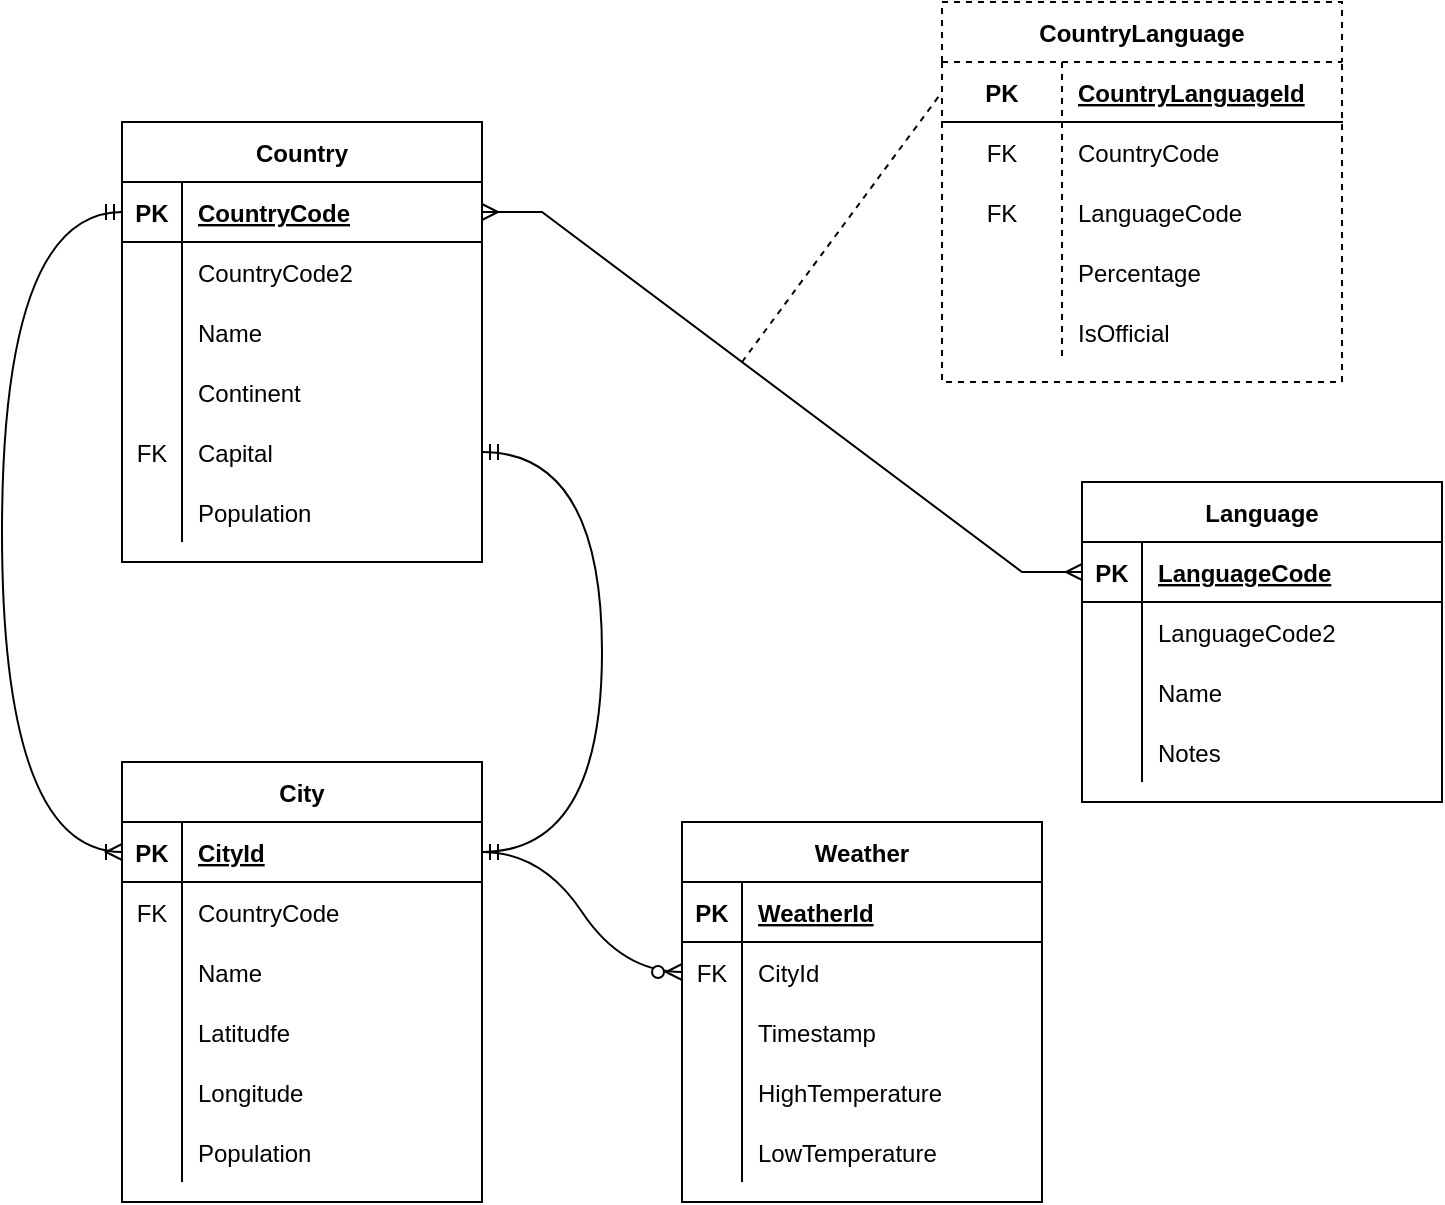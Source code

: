 <mxfile version="20.3.0" type="device"><diagram id="SACN3RFMC3NVxTgLiaYA" name="Page-1"><mxGraphModel dx="1422" dy="875" grid="1" gridSize="10" guides="1" tooltips="1" connect="1" arrows="1" fold="1" page="1" pageScale="1" pageWidth="850" pageHeight="1100" math="0" shadow="0"><root><mxCell id="0"/><mxCell id="1" parent="0"/><mxCell id="dYOiEPZtDYLPuQKDhz0K-1" value="Country" style="shape=table;startSize=30;container=1;collapsible=1;childLayout=tableLayout;fixedRows=1;rowLines=0;fontStyle=1;align=center;resizeLast=1;" parent="1" vertex="1"><mxGeometry x="90" y="80" width="180" height="220" as="geometry"/></mxCell><mxCell id="dYOiEPZtDYLPuQKDhz0K-2" value="" style="shape=tableRow;horizontal=0;startSize=0;swimlaneHead=0;swimlaneBody=0;fillColor=none;collapsible=0;dropTarget=0;points=[[0,0.5],[1,0.5]];portConstraint=eastwest;top=0;left=0;right=0;bottom=1;" parent="dYOiEPZtDYLPuQKDhz0K-1" vertex="1"><mxGeometry y="30" width="180" height="30" as="geometry"/></mxCell><mxCell id="dYOiEPZtDYLPuQKDhz0K-3" value="PK" style="shape=partialRectangle;connectable=0;fillColor=none;top=0;left=0;bottom=0;right=0;fontStyle=1;overflow=hidden;" parent="dYOiEPZtDYLPuQKDhz0K-2" vertex="1"><mxGeometry width="30" height="30" as="geometry"><mxRectangle width="30" height="30" as="alternateBounds"/></mxGeometry></mxCell><mxCell id="dYOiEPZtDYLPuQKDhz0K-4" value="CountryCode" style="shape=partialRectangle;connectable=0;fillColor=none;top=0;left=0;bottom=0;right=0;align=left;spacingLeft=6;fontStyle=5;overflow=hidden;" parent="dYOiEPZtDYLPuQKDhz0K-2" vertex="1"><mxGeometry x="30" width="150" height="30" as="geometry"><mxRectangle width="150" height="30" as="alternateBounds"/></mxGeometry></mxCell><mxCell id="dYOiEPZtDYLPuQKDhz0K-14" value="" style="shape=tableRow;horizontal=0;startSize=0;swimlaneHead=0;swimlaneBody=0;fillColor=none;collapsible=0;dropTarget=0;points=[[0,0.5],[1,0.5]];portConstraint=eastwest;top=0;left=0;right=0;bottom=0;" parent="dYOiEPZtDYLPuQKDhz0K-1" vertex="1"><mxGeometry y="60" width="180" height="30" as="geometry"/></mxCell><mxCell id="dYOiEPZtDYLPuQKDhz0K-15" value="" style="shape=partialRectangle;connectable=0;fillColor=none;top=0;left=0;bottom=0;right=0;editable=1;overflow=hidden;" parent="dYOiEPZtDYLPuQKDhz0K-14" vertex="1"><mxGeometry width="30" height="30" as="geometry"><mxRectangle width="30" height="30" as="alternateBounds"/></mxGeometry></mxCell><mxCell id="dYOiEPZtDYLPuQKDhz0K-16" value="CountryCode2" style="shape=partialRectangle;connectable=0;fillColor=none;top=0;left=0;bottom=0;right=0;align=left;spacingLeft=6;overflow=hidden;" parent="dYOiEPZtDYLPuQKDhz0K-14" vertex="1"><mxGeometry x="30" width="150" height="30" as="geometry"><mxRectangle width="150" height="30" as="alternateBounds"/></mxGeometry></mxCell><mxCell id="dYOiEPZtDYLPuQKDhz0K-5" value="" style="shape=tableRow;horizontal=0;startSize=0;swimlaneHead=0;swimlaneBody=0;fillColor=none;collapsible=0;dropTarget=0;points=[[0,0.5],[1,0.5]];portConstraint=eastwest;top=0;left=0;right=0;bottom=0;" parent="dYOiEPZtDYLPuQKDhz0K-1" vertex="1"><mxGeometry y="90" width="180" height="30" as="geometry"/></mxCell><mxCell id="dYOiEPZtDYLPuQKDhz0K-6" value="" style="shape=partialRectangle;connectable=0;fillColor=none;top=0;left=0;bottom=0;right=0;editable=1;overflow=hidden;" parent="dYOiEPZtDYLPuQKDhz0K-5" vertex="1"><mxGeometry width="30" height="30" as="geometry"><mxRectangle width="30" height="30" as="alternateBounds"/></mxGeometry></mxCell><mxCell id="dYOiEPZtDYLPuQKDhz0K-7" value="Name" style="shape=partialRectangle;connectable=0;fillColor=none;top=0;left=0;bottom=0;right=0;align=left;spacingLeft=6;overflow=hidden;" parent="dYOiEPZtDYLPuQKDhz0K-5" vertex="1"><mxGeometry x="30" width="150" height="30" as="geometry"><mxRectangle width="150" height="30" as="alternateBounds"/></mxGeometry></mxCell><mxCell id="dYOiEPZtDYLPuQKDhz0K-8" value="" style="shape=tableRow;horizontal=0;startSize=0;swimlaneHead=0;swimlaneBody=0;fillColor=none;collapsible=0;dropTarget=0;points=[[0,0.5],[1,0.5]];portConstraint=eastwest;top=0;left=0;right=0;bottom=0;" parent="dYOiEPZtDYLPuQKDhz0K-1" vertex="1"><mxGeometry y="120" width="180" height="30" as="geometry"/></mxCell><mxCell id="dYOiEPZtDYLPuQKDhz0K-9" value="" style="shape=partialRectangle;connectable=0;fillColor=none;top=0;left=0;bottom=0;right=0;editable=1;overflow=hidden;" parent="dYOiEPZtDYLPuQKDhz0K-8" vertex="1"><mxGeometry width="30" height="30" as="geometry"><mxRectangle width="30" height="30" as="alternateBounds"/></mxGeometry></mxCell><mxCell id="dYOiEPZtDYLPuQKDhz0K-10" value="Continent" style="shape=partialRectangle;connectable=0;fillColor=none;top=0;left=0;bottom=0;right=0;align=left;spacingLeft=6;overflow=hidden;" parent="dYOiEPZtDYLPuQKDhz0K-8" vertex="1"><mxGeometry x="30" width="150" height="30" as="geometry"><mxRectangle width="150" height="30" as="alternateBounds"/></mxGeometry></mxCell><mxCell id="s0HM2ajCT5YU-FwfcdD5-7" value="" style="shape=tableRow;horizontal=0;startSize=0;swimlaneHead=0;swimlaneBody=0;fillColor=none;collapsible=0;dropTarget=0;points=[[0,0.5],[1,0.5]];portConstraint=eastwest;top=0;left=0;right=0;bottom=0;" vertex="1" parent="dYOiEPZtDYLPuQKDhz0K-1"><mxGeometry y="150" width="180" height="30" as="geometry"/></mxCell><mxCell id="s0HM2ajCT5YU-FwfcdD5-8" value="FK" style="shape=partialRectangle;connectable=0;fillColor=none;top=0;left=0;bottom=0;right=0;fontStyle=0;overflow=hidden;" vertex="1" parent="s0HM2ajCT5YU-FwfcdD5-7"><mxGeometry width="30" height="30" as="geometry"><mxRectangle width="30" height="30" as="alternateBounds"/></mxGeometry></mxCell><mxCell id="s0HM2ajCT5YU-FwfcdD5-9" value="Capital" style="shape=partialRectangle;connectable=0;fillColor=none;top=0;left=0;bottom=0;right=0;align=left;spacingLeft=6;fontStyle=0;overflow=hidden;" vertex="1" parent="s0HM2ajCT5YU-FwfcdD5-7"><mxGeometry x="30" width="150" height="30" as="geometry"><mxRectangle width="150" height="30" as="alternateBounds"/></mxGeometry></mxCell><mxCell id="dYOiEPZtDYLPuQKDhz0K-11" value="" style="shape=tableRow;horizontal=0;startSize=0;swimlaneHead=0;swimlaneBody=0;fillColor=none;collapsible=0;dropTarget=0;points=[[0,0.5],[1,0.5]];portConstraint=eastwest;top=0;left=0;right=0;bottom=0;" parent="dYOiEPZtDYLPuQKDhz0K-1" vertex="1"><mxGeometry y="180" width="180" height="30" as="geometry"/></mxCell><mxCell id="dYOiEPZtDYLPuQKDhz0K-12" value="" style="shape=partialRectangle;connectable=0;fillColor=none;top=0;left=0;bottom=0;right=0;editable=1;overflow=hidden;" parent="dYOiEPZtDYLPuQKDhz0K-11" vertex="1"><mxGeometry width="30" height="30" as="geometry"><mxRectangle width="30" height="30" as="alternateBounds"/></mxGeometry></mxCell><mxCell id="dYOiEPZtDYLPuQKDhz0K-13" value="Population" style="shape=partialRectangle;connectable=0;fillColor=none;top=0;left=0;bottom=0;right=0;align=left;spacingLeft=6;overflow=hidden;" parent="dYOiEPZtDYLPuQKDhz0K-11" vertex="1"><mxGeometry x="30" width="150" height="30" as="geometry"><mxRectangle width="150" height="30" as="alternateBounds"/></mxGeometry></mxCell><mxCell id="dYOiEPZtDYLPuQKDhz0K-23" value="City" style="shape=table;startSize=30;container=1;collapsible=1;childLayout=tableLayout;fixedRows=1;rowLines=0;fontStyle=1;align=center;resizeLast=1;" parent="1" vertex="1"><mxGeometry x="90" y="400" width="180" height="220" as="geometry"/></mxCell><mxCell id="dYOiEPZtDYLPuQKDhz0K-24" value="" style="shape=tableRow;horizontal=0;startSize=0;swimlaneHead=0;swimlaneBody=0;fillColor=none;collapsible=0;dropTarget=0;points=[[0,0.5],[1,0.5]];portConstraint=eastwest;top=0;left=0;right=0;bottom=1;" parent="dYOiEPZtDYLPuQKDhz0K-23" vertex="1"><mxGeometry y="30" width="180" height="30" as="geometry"/></mxCell><mxCell id="dYOiEPZtDYLPuQKDhz0K-25" value="PK" style="shape=partialRectangle;connectable=0;fillColor=none;top=0;left=0;bottom=0;right=0;fontStyle=1;overflow=hidden;" parent="dYOiEPZtDYLPuQKDhz0K-24" vertex="1"><mxGeometry width="30" height="30" as="geometry"><mxRectangle width="30" height="30" as="alternateBounds"/></mxGeometry></mxCell><mxCell id="dYOiEPZtDYLPuQKDhz0K-26" value="CityId" style="shape=partialRectangle;connectable=0;fillColor=none;top=0;left=0;bottom=0;right=0;align=left;spacingLeft=6;fontStyle=5;overflow=hidden;" parent="dYOiEPZtDYLPuQKDhz0K-24" vertex="1"><mxGeometry x="30" width="150" height="30" as="geometry"><mxRectangle width="150" height="30" as="alternateBounds"/></mxGeometry></mxCell><mxCell id="dYOiEPZtDYLPuQKDhz0K-36" value="" style="shape=tableRow;horizontal=0;startSize=0;swimlaneHead=0;swimlaneBody=0;fillColor=none;collapsible=0;dropTarget=0;points=[[0,0.5],[1,0.5]];portConstraint=eastwest;top=0;left=0;right=0;bottom=0;" parent="dYOiEPZtDYLPuQKDhz0K-23" vertex="1"><mxGeometry y="60" width="180" height="30" as="geometry"/></mxCell><mxCell id="dYOiEPZtDYLPuQKDhz0K-37" value="FK" style="shape=partialRectangle;connectable=0;fillColor=none;top=0;left=0;bottom=0;right=0;fontStyle=0;overflow=hidden;" parent="dYOiEPZtDYLPuQKDhz0K-36" vertex="1"><mxGeometry width="30" height="30" as="geometry"><mxRectangle width="30" height="30" as="alternateBounds"/></mxGeometry></mxCell><mxCell id="dYOiEPZtDYLPuQKDhz0K-38" value="CountryCode" style="shape=partialRectangle;connectable=0;fillColor=none;top=0;left=0;bottom=0;right=0;align=left;spacingLeft=6;fontStyle=0;overflow=hidden;" parent="dYOiEPZtDYLPuQKDhz0K-36" vertex="1"><mxGeometry x="30" width="150" height="30" as="geometry"><mxRectangle width="150" height="30" as="alternateBounds"/></mxGeometry></mxCell><mxCell id="dYOiEPZtDYLPuQKDhz0K-27" value="" style="shape=tableRow;horizontal=0;startSize=0;swimlaneHead=0;swimlaneBody=0;fillColor=none;collapsible=0;dropTarget=0;points=[[0,0.5],[1,0.5]];portConstraint=eastwest;top=0;left=0;right=0;bottom=0;" parent="dYOiEPZtDYLPuQKDhz0K-23" vertex="1"><mxGeometry y="90" width="180" height="30" as="geometry"/></mxCell><mxCell id="dYOiEPZtDYLPuQKDhz0K-28" value="" style="shape=partialRectangle;connectable=0;fillColor=none;top=0;left=0;bottom=0;right=0;editable=1;overflow=hidden;" parent="dYOiEPZtDYLPuQKDhz0K-27" vertex="1"><mxGeometry width="30" height="30" as="geometry"><mxRectangle width="30" height="30" as="alternateBounds"/></mxGeometry></mxCell><mxCell id="dYOiEPZtDYLPuQKDhz0K-29" value="Name" style="shape=partialRectangle;connectable=0;fillColor=none;top=0;left=0;bottom=0;right=0;align=left;spacingLeft=6;overflow=hidden;" parent="dYOiEPZtDYLPuQKDhz0K-27" vertex="1"><mxGeometry x="30" width="150" height="30" as="geometry"><mxRectangle width="150" height="30" as="alternateBounds"/></mxGeometry></mxCell><mxCell id="s0HM2ajCT5YU-FwfcdD5-1" value="" style="shape=tableRow;horizontal=0;startSize=0;swimlaneHead=0;swimlaneBody=0;fillColor=none;collapsible=0;dropTarget=0;points=[[0,0.5],[1,0.5]];portConstraint=eastwest;top=0;left=0;right=0;bottom=0;" vertex="1" parent="dYOiEPZtDYLPuQKDhz0K-23"><mxGeometry y="120" width="180" height="30" as="geometry"/></mxCell><mxCell id="s0HM2ajCT5YU-FwfcdD5-2" value="" style="shape=partialRectangle;connectable=0;fillColor=none;top=0;left=0;bottom=0;right=0;editable=1;overflow=hidden;" vertex="1" parent="s0HM2ajCT5YU-FwfcdD5-1"><mxGeometry width="30" height="30" as="geometry"><mxRectangle width="30" height="30" as="alternateBounds"/></mxGeometry></mxCell><mxCell id="s0HM2ajCT5YU-FwfcdD5-3" value="Latitudfe" style="shape=partialRectangle;connectable=0;fillColor=none;top=0;left=0;bottom=0;right=0;align=left;spacingLeft=6;overflow=hidden;" vertex="1" parent="s0HM2ajCT5YU-FwfcdD5-1"><mxGeometry x="30" width="150" height="30" as="geometry"><mxRectangle width="150" height="30" as="alternateBounds"/></mxGeometry></mxCell><mxCell id="s0HM2ajCT5YU-FwfcdD5-4" value="" style="shape=tableRow;horizontal=0;startSize=0;swimlaneHead=0;swimlaneBody=0;fillColor=none;collapsible=0;dropTarget=0;points=[[0,0.5],[1,0.5]];portConstraint=eastwest;top=0;left=0;right=0;bottom=0;" vertex="1" parent="dYOiEPZtDYLPuQKDhz0K-23"><mxGeometry y="150" width="180" height="30" as="geometry"/></mxCell><mxCell id="s0HM2ajCT5YU-FwfcdD5-5" value="" style="shape=partialRectangle;connectable=0;fillColor=none;top=0;left=0;bottom=0;right=0;editable=1;overflow=hidden;" vertex="1" parent="s0HM2ajCT5YU-FwfcdD5-4"><mxGeometry width="30" height="30" as="geometry"><mxRectangle width="30" height="30" as="alternateBounds"/></mxGeometry></mxCell><mxCell id="s0HM2ajCT5YU-FwfcdD5-6" value="Longitude" style="shape=partialRectangle;connectable=0;fillColor=none;top=0;left=0;bottom=0;right=0;align=left;spacingLeft=6;overflow=hidden;" vertex="1" parent="s0HM2ajCT5YU-FwfcdD5-4"><mxGeometry x="30" width="150" height="30" as="geometry"><mxRectangle width="150" height="30" as="alternateBounds"/></mxGeometry></mxCell><mxCell id="dYOiEPZtDYLPuQKDhz0K-30" value="" style="shape=tableRow;horizontal=0;startSize=0;swimlaneHead=0;swimlaneBody=0;fillColor=none;collapsible=0;dropTarget=0;points=[[0,0.5],[1,0.5]];portConstraint=eastwest;top=0;left=0;right=0;bottom=0;" parent="dYOiEPZtDYLPuQKDhz0K-23" vertex="1"><mxGeometry y="180" width="180" height="30" as="geometry"/></mxCell><mxCell id="dYOiEPZtDYLPuQKDhz0K-31" value="" style="shape=partialRectangle;connectable=0;fillColor=none;top=0;left=0;bottom=0;right=0;editable=1;overflow=hidden;" parent="dYOiEPZtDYLPuQKDhz0K-30" vertex="1"><mxGeometry width="30" height="30" as="geometry"><mxRectangle width="30" height="30" as="alternateBounds"/></mxGeometry></mxCell><mxCell id="dYOiEPZtDYLPuQKDhz0K-32" value="Population" style="shape=partialRectangle;connectable=0;fillColor=none;top=0;left=0;bottom=0;right=0;align=left;spacingLeft=6;overflow=hidden;" parent="dYOiEPZtDYLPuQKDhz0K-30" vertex="1"><mxGeometry x="30" width="150" height="30" as="geometry"><mxRectangle width="150" height="30" as="alternateBounds"/></mxGeometry></mxCell><mxCell id="dYOiEPZtDYLPuQKDhz0K-39" value="Language" style="shape=table;startSize=30;container=1;collapsible=1;childLayout=tableLayout;fixedRows=1;rowLines=0;fontStyle=1;align=center;resizeLast=1;" parent="1" vertex="1"><mxGeometry x="570" y="260" width="180" height="160" as="geometry"/></mxCell><mxCell id="dYOiEPZtDYLPuQKDhz0K-40" value="" style="shape=tableRow;horizontal=0;startSize=0;swimlaneHead=0;swimlaneBody=0;fillColor=none;collapsible=0;dropTarget=0;points=[[0,0.5],[1,0.5]];portConstraint=eastwest;top=0;left=0;right=0;bottom=1;" parent="dYOiEPZtDYLPuQKDhz0K-39" vertex="1"><mxGeometry y="30" width="180" height="30" as="geometry"/></mxCell><mxCell id="dYOiEPZtDYLPuQKDhz0K-41" value="PK" style="shape=partialRectangle;connectable=0;fillColor=none;top=0;left=0;bottom=0;right=0;fontStyle=1;overflow=hidden;" parent="dYOiEPZtDYLPuQKDhz0K-40" vertex="1"><mxGeometry width="30" height="30" as="geometry"><mxRectangle width="30" height="30" as="alternateBounds"/></mxGeometry></mxCell><mxCell id="dYOiEPZtDYLPuQKDhz0K-42" value="LanguageCode" style="shape=partialRectangle;connectable=0;fillColor=none;top=0;left=0;bottom=0;right=0;align=left;spacingLeft=6;fontStyle=5;overflow=hidden;" parent="dYOiEPZtDYLPuQKDhz0K-40" vertex="1"><mxGeometry x="30" width="150" height="30" as="geometry"><mxRectangle width="150" height="30" as="alternateBounds"/></mxGeometry></mxCell><mxCell id="dYOiEPZtDYLPuQKDhz0K-52" value="" style="shape=tableRow;horizontal=0;startSize=0;swimlaneHead=0;swimlaneBody=0;fillColor=none;collapsible=0;dropTarget=0;points=[[0,0.5],[1,0.5]];portConstraint=eastwest;top=0;left=0;right=0;bottom=0;" parent="dYOiEPZtDYLPuQKDhz0K-39" vertex="1"><mxGeometry y="60" width="180" height="30" as="geometry"/></mxCell><mxCell id="dYOiEPZtDYLPuQKDhz0K-53" value="" style="shape=partialRectangle;connectable=0;fillColor=none;top=0;left=0;bottom=0;right=0;editable=1;overflow=hidden;" parent="dYOiEPZtDYLPuQKDhz0K-52" vertex="1"><mxGeometry width="30" height="30" as="geometry"><mxRectangle width="30" height="30" as="alternateBounds"/></mxGeometry></mxCell><mxCell id="dYOiEPZtDYLPuQKDhz0K-54" value="LanguageCode2" style="shape=partialRectangle;connectable=0;fillColor=none;top=0;left=0;bottom=0;right=0;align=left;spacingLeft=6;overflow=hidden;" parent="dYOiEPZtDYLPuQKDhz0K-52" vertex="1"><mxGeometry x="30" width="150" height="30" as="geometry"><mxRectangle width="150" height="30" as="alternateBounds"/></mxGeometry></mxCell><mxCell id="dYOiEPZtDYLPuQKDhz0K-43" value="" style="shape=tableRow;horizontal=0;startSize=0;swimlaneHead=0;swimlaneBody=0;fillColor=none;collapsible=0;dropTarget=0;points=[[0,0.5],[1,0.5]];portConstraint=eastwest;top=0;left=0;right=0;bottom=0;" parent="dYOiEPZtDYLPuQKDhz0K-39" vertex="1"><mxGeometry y="90" width="180" height="30" as="geometry"/></mxCell><mxCell id="dYOiEPZtDYLPuQKDhz0K-44" value="" style="shape=partialRectangle;connectable=0;fillColor=none;top=0;left=0;bottom=0;right=0;editable=1;overflow=hidden;" parent="dYOiEPZtDYLPuQKDhz0K-43" vertex="1"><mxGeometry width="30" height="30" as="geometry"><mxRectangle width="30" height="30" as="alternateBounds"/></mxGeometry></mxCell><mxCell id="dYOiEPZtDYLPuQKDhz0K-45" value="Name" style="shape=partialRectangle;connectable=0;fillColor=none;top=0;left=0;bottom=0;right=0;align=left;spacingLeft=6;overflow=hidden;" parent="dYOiEPZtDYLPuQKDhz0K-43" vertex="1"><mxGeometry x="30" width="150" height="30" as="geometry"><mxRectangle width="150" height="30" as="alternateBounds"/></mxGeometry></mxCell><mxCell id="dYOiEPZtDYLPuQKDhz0K-49" value="" style="shape=tableRow;horizontal=0;startSize=0;swimlaneHead=0;swimlaneBody=0;fillColor=none;collapsible=0;dropTarget=0;points=[[0,0.5],[1,0.5]];portConstraint=eastwest;top=0;left=0;right=0;bottom=0;" parent="dYOiEPZtDYLPuQKDhz0K-39" vertex="1"><mxGeometry y="120" width="180" height="30" as="geometry"/></mxCell><mxCell id="dYOiEPZtDYLPuQKDhz0K-50" value="" style="shape=partialRectangle;connectable=0;fillColor=none;top=0;left=0;bottom=0;right=0;editable=1;overflow=hidden;" parent="dYOiEPZtDYLPuQKDhz0K-49" vertex="1"><mxGeometry width="30" height="30" as="geometry"><mxRectangle width="30" height="30" as="alternateBounds"/></mxGeometry></mxCell><mxCell id="dYOiEPZtDYLPuQKDhz0K-51" value="Notes" style="shape=partialRectangle;connectable=0;fillColor=none;top=0;left=0;bottom=0;right=0;align=left;spacingLeft=6;overflow=hidden;" parent="dYOiEPZtDYLPuQKDhz0K-49" vertex="1"><mxGeometry x="30" width="150" height="30" as="geometry"><mxRectangle width="150" height="30" as="alternateBounds"/></mxGeometry></mxCell><mxCell id="dYOiEPZtDYLPuQKDhz0K-55" value="CountryLanguage" style="shape=table;startSize=30;container=1;collapsible=1;childLayout=tableLayout;fixedRows=1;rowLines=0;fontStyle=1;align=center;resizeLast=1;dashed=1;" parent="1" vertex="1"><mxGeometry x="500" y="20" width="200" height="190" as="geometry"/></mxCell><mxCell id="dYOiEPZtDYLPuQKDhz0K-110" value="" style="shape=tableRow;horizontal=0;startSize=0;swimlaneHead=0;swimlaneBody=0;fillColor=none;collapsible=0;dropTarget=0;points=[[0,0.5],[1,0.5]];portConstraint=eastwest;top=0;left=0;right=0;bottom=1;" parent="dYOiEPZtDYLPuQKDhz0K-55" vertex="1"><mxGeometry y="30" width="200" height="30" as="geometry"/></mxCell><mxCell id="dYOiEPZtDYLPuQKDhz0K-111" value="PK" style="shape=partialRectangle;connectable=0;fillColor=none;top=0;left=0;bottom=0;right=0;fontStyle=1;overflow=hidden;" parent="dYOiEPZtDYLPuQKDhz0K-110" vertex="1"><mxGeometry width="60" height="30" as="geometry"><mxRectangle width="60" height="30" as="alternateBounds"/></mxGeometry></mxCell><mxCell id="dYOiEPZtDYLPuQKDhz0K-112" value="CountryLanguageId" style="shape=partialRectangle;connectable=0;fillColor=none;top=0;left=0;bottom=0;right=0;align=left;spacingLeft=6;fontStyle=5;overflow=hidden;" parent="dYOiEPZtDYLPuQKDhz0K-110" vertex="1"><mxGeometry x="60" width="140" height="30" as="geometry"><mxRectangle width="140" height="30" as="alternateBounds"/></mxGeometry></mxCell><mxCell id="dYOiEPZtDYLPuQKDhz0K-113" value="" style="shape=tableRow;horizontal=0;startSize=0;swimlaneHead=0;swimlaneBody=0;fillColor=none;collapsible=0;dropTarget=0;points=[[0,0.5],[1,0.5]];portConstraint=eastwest;top=0;left=0;right=0;bottom=0;" parent="dYOiEPZtDYLPuQKDhz0K-55" vertex="1"><mxGeometry y="60" width="200" height="30" as="geometry"/></mxCell><mxCell id="dYOiEPZtDYLPuQKDhz0K-114" value="FK" style="shape=partialRectangle;connectable=0;fillColor=none;top=0;left=0;bottom=0;right=0;fontStyle=0;overflow=hidden;" parent="dYOiEPZtDYLPuQKDhz0K-113" vertex="1"><mxGeometry width="60" height="30" as="geometry"><mxRectangle width="60" height="30" as="alternateBounds"/></mxGeometry></mxCell><mxCell id="dYOiEPZtDYLPuQKDhz0K-115" value="CountryCode" style="shape=partialRectangle;connectable=0;fillColor=none;top=0;left=0;bottom=0;right=0;align=left;spacingLeft=6;fontStyle=0;overflow=hidden;" parent="dYOiEPZtDYLPuQKDhz0K-113" vertex="1"><mxGeometry x="60" width="140" height="30" as="geometry"><mxRectangle width="140" height="30" as="alternateBounds"/></mxGeometry></mxCell><mxCell id="dYOiEPZtDYLPuQKDhz0K-116" value="" style="shape=tableRow;horizontal=0;startSize=0;swimlaneHead=0;swimlaneBody=0;fillColor=none;collapsible=0;dropTarget=0;points=[[0,0.5],[1,0.5]];portConstraint=eastwest;top=0;left=0;right=0;bottom=0;" parent="dYOiEPZtDYLPuQKDhz0K-55" vertex="1"><mxGeometry y="90" width="200" height="30" as="geometry"/></mxCell><mxCell id="dYOiEPZtDYLPuQKDhz0K-117" value="FK" style="shape=partialRectangle;connectable=0;fillColor=none;top=0;left=0;bottom=0;right=0;fontStyle=0;overflow=hidden;" parent="dYOiEPZtDYLPuQKDhz0K-116" vertex="1"><mxGeometry width="60" height="30" as="geometry"><mxRectangle width="60" height="30" as="alternateBounds"/></mxGeometry></mxCell><mxCell id="dYOiEPZtDYLPuQKDhz0K-118" value="LanguageCode" style="shape=partialRectangle;connectable=0;fillColor=none;top=0;left=0;bottom=0;right=0;align=left;spacingLeft=6;fontStyle=0;overflow=hidden;" parent="dYOiEPZtDYLPuQKDhz0K-116" vertex="1"><mxGeometry x="60" width="140" height="30" as="geometry"><mxRectangle width="140" height="30" as="alternateBounds"/></mxGeometry></mxCell><mxCell id="dYOiEPZtDYLPuQKDhz0K-62" value="" style="shape=tableRow;horizontal=0;startSize=0;swimlaneHead=0;swimlaneBody=0;fillColor=none;collapsible=0;dropTarget=0;points=[[0,0.5],[1,0.5]];portConstraint=eastwest;top=0;left=0;right=0;bottom=0;" parent="dYOiEPZtDYLPuQKDhz0K-55" vertex="1"><mxGeometry y="120" width="200" height="30" as="geometry"/></mxCell><mxCell id="dYOiEPZtDYLPuQKDhz0K-63" value="" style="shape=partialRectangle;connectable=0;fillColor=none;top=0;left=0;bottom=0;right=0;editable=1;overflow=hidden;" parent="dYOiEPZtDYLPuQKDhz0K-62" vertex="1"><mxGeometry width="60" height="30" as="geometry"><mxRectangle width="60" height="30" as="alternateBounds"/></mxGeometry></mxCell><mxCell id="dYOiEPZtDYLPuQKDhz0K-64" value="Percentage" style="shape=partialRectangle;connectable=0;fillColor=none;top=0;left=0;bottom=0;right=0;align=left;spacingLeft=6;overflow=hidden;" parent="dYOiEPZtDYLPuQKDhz0K-62" vertex="1"><mxGeometry x="60" width="140" height="30" as="geometry"><mxRectangle width="140" height="30" as="alternateBounds"/></mxGeometry></mxCell><mxCell id="dYOiEPZtDYLPuQKDhz0K-65" value="" style="shape=tableRow;horizontal=0;startSize=0;swimlaneHead=0;swimlaneBody=0;fillColor=none;collapsible=0;dropTarget=0;points=[[0,0.5],[1,0.5]];portConstraint=eastwest;top=0;left=0;right=0;bottom=0;" parent="dYOiEPZtDYLPuQKDhz0K-55" vertex="1"><mxGeometry y="150" width="200" height="30" as="geometry"/></mxCell><mxCell id="dYOiEPZtDYLPuQKDhz0K-66" value="" style="shape=partialRectangle;connectable=0;fillColor=none;top=0;left=0;bottom=0;right=0;editable=1;overflow=hidden;" parent="dYOiEPZtDYLPuQKDhz0K-65" vertex="1"><mxGeometry width="60" height="30" as="geometry"><mxRectangle width="60" height="30" as="alternateBounds"/></mxGeometry></mxCell><mxCell id="dYOiEPZtDYLPuQKDhz0K-67" value="IsOfficial" style="shape=partialRectangle;connectable=0;fillColor=none;top=0;left=0;bottom=0;right=0;align=left;spacingLeft=6;overflow=hidden;" parent="dYOiEPZtDYLPuQKDhz0K-65" vertex="1"><mxGeometry x="60" width="140" height="30" as="geometry"><mxRectangle width="140" height="30" as="alternateBounds"/></mxGeometry></mxCell><mxCell id="dYOiEPZtDYLPuQKDhz0K-68" value="" style="edgeStyle=entityRelationEdgeStyle;fontSize=12;html=1;endArrow=ERmany;startArrow=ERmany;rounded=0;" parent="1" source="dYOiEPZtDYLPuQKDhz0K-2" target="dYOiEPZtDYLPuQKDhz0K-40" edge="1"><mxGeometry width="100" height="100" relative="1" as="geometry"><mxPoint x="410" y="450" as="sourcePoint"/><mxPoint x="480" y="350" as="targetPoint"/></mxGeometry></mxCell><mxCell id="dYOiEPZtDYLPuQKDhz0K-73" value="Weather" style="shape=table;startSize=30;container=1;collapsible=1;childLayout=tableLayout;fixedRows=1;rowLines=0;fontStyle=1;align=center;resizeLast=1;" parent="1" vertex="1"><mxGeometry x="370" y="430" width="180" height="190" as="geometry"/></mxCell><mxCell id="dYOiEPZtDYLPuQKDhz0K-74" value="" style="shape=tableRow;horizontal=0;startSize=0;swimlaneHead=0;swimlaneBody=0;fillColor=none;collapsible=0;dropTarget=0;points=[[0,0.5],[1,0.5]];portConstraint=eastwest;top=0;left=0;right=0;bottom=1;" parent="dYOiEPZtDYLPuQKDhz0K-73" vertex="1"><mxGeometry y="30" width="180" height="30" as="geometry"/></mxCell><mxCell id="dYOiEPZtDYLPuQKDhz0K-75" value="PK" style="shape=partialRectangle;connectable=0;fillColor=none;top=0;left=0;bottom=0;right=0;fontStyle=1;overflow=hidden;" parent="dYOiEPZtDYLPuQKDhz0K-74" vertex="1"><mxGeometry width="30" height="30" as="geometry"><mxRectangle width="30" height="30" as="alternateBounds"/></mxGeometry></mxCell><mxCell id="dYOiEPZtDYLPuQKDhz0K-76" value="WeatherId" style="shape=partialRectangle;connectable=0;fillColor=none;top=0;left=0;bottom=0;right=0;align=left;spacingLeft=6;fontStyle=5;overflow=hidden;" parent="dYOiEPZtDYLPuQKDhz0K-74" vertex="1"><mxGeometry x="30" width="150" height="30" as="geometry"><mxRectangle width="150" height="30" as="alternateBounds"/></mxGeometry></mxCell><mxCell id="dYOiEPZtDYLPuQKDhz0K-99" value="" style="shape=tableRow;horizontal=0;startSize=0;swimlaneHead=0;swimlaneBody=0;fillColor=none;collapsible=0;dropTarget=0;points=[[0,0.5],[1,0.5]];portConstraint=eastwest;top=0;left=0;right=0;bottom=0;" parent="dYOiEPZtDYLPuQKDhz0K-73" vertex="1"><mxGeometry y="60" width="180" height="30" as="geometry"/></mxCell><mxCell id="dYOiEPZtDYLPuQKDhz0K-100" value="FK" style="shape=partialRectangle;connectable=0;fillColor=none;top=0;left=0;bottom=0;right=0;fontStyle=0;overflow=hidden;" parent="dYOiEPZtDYLPuQKDhz0K-99" vertex="1"><mxGeometry width="30" height="30" as="geometry"><mxRectangle width="30" height="30" as="alternateBounds"/></mxGeometry></mxCell><mxCell id="dYOiEPZtDYLPuQKDhz0K-101" value="CityId" style="shape=partialRectangle;connectable=0;fillColor=none;top=0;left=0;bottom=0;right=0;align=left;spacingLeft=6;fontStyle=0;overflow=hidden;" parent="dYOiEPZtDYLPuQKDhz0K-99" vertex="1"><mxGeometry x="30" width="150" height="30" as="geometry"><mxRectangle width="150" height="30" as="alternateBounds"/></mxGeometry></mxCell><mxCell id="dYOiEPZtDYLPuQKDhz0K-83" value="" style="shape=tableRow;horizontal=0;startSize=0;swimlaneHead=0;swimlaneBody=0;fillColor=none;collapsible=0;dropTarget=0;points=[[0,0.5],[1,0.5]];portConstraint=eastwest;top=0;left=0;right=0;bottom=0;" parent="dYOiEPZtDYLPuQKDhz0K-73" vertex="1"><mxGeometry y="90" width="180" height="30" as="geometry"/></mxCell><mxCell id="dYOiEPZtDYLPuQKDhz0K-84" value="" style="shape=partialRectangle;connectable=0;fillColor=none;top=0;left=0;bottom=0;right=0;editable=1;overflow=hidden;" parent="dYOiEPZtDYLPuQKDhz0K-83" vertex="1"><mxGeometry width="30" height="30" as="geometry"><mxRectangle width="30" height="30" as="alternateBounds"/></mxGeometry></mxCell><mxCell id="dYOiEPZtDYLPuQKDhz0K-85" value="Timestamp" style="shape=partialRectangle;connectable=0;fillColor=none;top=0;left=0;bottom=0;right=0;align=left;spacingLeft=6;overflow=hidden;" parent="dYOiEPZtDYLPuQKDhz0K-83" vertex="1"><mxGeometry x="30" width="150" height="30" as="geometry"><mxRectangle width="150" height="30" as="alternateBounds"/></mxGeometry></mxCell><mxCell id="dYOiEPZtDYLPuQKDhz0K-77" value="" style="shape=tableRow;horizontal=0;startSize=0;swimlaneHead=0;swimlaneBody=0;fillColor=none;collapsible=0;dropTarget=0;points=[[0,0.5],[1,0.5]];portConstraint=eastwest;top=0;left=0;right=0;bottom=0;" parent="dYOiEPZtDYLPuQKDhz0K-73" vertex="1"><mxGeometry y="120" width="180" height="30" as="geometry"/></mxCell><mxCell id="dYOiEPZtDYLPuQKDhz0K-78" value="" style="shape=partialRectangle;connectable=0;fillColor=none;top=0;left=0;bottom=0;right=0;editable=1;overflow=hidden;" parent="dYOiEPZtDYLPuQKDhz0K-77" vertex="1"><mxGeometry width="30" height="30" as="geometry"><mxRectangle width="30" height="30" as="alternateBounds"/></mxGeometry></mxCell><mxCell id="dYOiEPZtDYLPuQKDhz0K-79" value="HighTemperature" style="shape=partialRectangle;connectable=0;fillColor=none;top=0;left=0;bottom=0;right=0;align=left;spacingLeft=6;overflow=hidden;" parent="dYOiEPZtDYLPuQKDhz0K-77" vertex="1"><mxGeometry x="30" width="150" height="30" as="geometry"><mxRectangle width="150" height="30" as="alternateBounds"/></mxGeometry></mxCell><mxCell id="dYOiEPZtDYLPuQKDhz0K-80" value="" style="shape=tableRow;horizontal=0;startSize=0;swimlaneHead=0;swimlaneBody=0;fillColor=none;collapsible=0;dropTarget=0;points=[[0,0.5],[1,0.5]];portConstraint=eastwest;top=0;left=0;right=0;bottom=0;" parent="dYOiEPZtDYLPuQKDhz0K-73" vertex="1"><mxGeometry y="150" width="180" height="30" as="geometry"/></mxCell><mxCell id="dYOiEPZtDYLPuQKDhz0K-81" value="" style="shape=partialRectangle;connectable=0;fillColor=none;top=0;left=0;bottom=0;right=0;editable=1;overflow=hidden;" parent="dYOiEPZtDYLPuQKDhz0K-80" vertex="1"><mxGeometry width="30" height="30" as="geometry"><mxRectangle width="30" height="30" as="alternateBounds"/></mxGeometry></mxCell><mxCell id="dYOiEPZtDYLPuQKDhz0K-82" value="LowTemperature" style="shape=partialRectangle;connectable=0;fillColor=none;top=0;left=0;bottom=0;right=0;align=left;spacingLeft=6;overflow=hidden;" parent="dYOiEPZtDYLPuQKDhz0K-80" vertex="1"><mxGeometry x="30" width="150" height="30" as="geometry"><mxRectangle width="150" height="30" as="alternateBounds"/></mxGeometry></mxCell><mxCell id="dYOiEPZtDYLPuQKDhz0K-122" value="" style="endArrow=none;html=1;rounded=0;curved=1;entryX=0;entryY=0.5;entryDx=0;entryDy=0;dashed=1;" parent="1" target="dYOiEPZtDYLPuQKDhz0K-110" edge="1"><mxGeometry relative="1" as="geometry"><mxPoint x="400" y="200" as="sourcePoint"/><mxPoint x="670" y="310" as="targetPoint"/></mxGeometry></mxCell><mxCell id="dYOiEPZtDYLPuQKDhz0K-124" value="" style="edgeStyle=orthogonalEdgeStyle;fontSize=12;html=1;endArrow=ERoneToMany;startArrow=ERmandOne;rounded=0;curved=1;" parent="1" source="dYOiEPZtDYLPuQKDhz0K-2" target="dYOiEPZtDYLPuQKDhz0K-24" edge="1"><mxGeometry width="100" height="100" relative="1" as="geometry"><mxPoint x="-40" y="560" as="sourcePoint"/><mxPoint x="60" y="460" as="targetPoint"/><Array as="points"><mxPoint x="30" y="125"/><mxPoint x="30" y="445"/></Array></mxGeometry></mxCell><mxCell id="dYOiEPZtDYLPuQKDhz0K-126" value="" style="edgeStyle=entityRelationEdgeStyle;fontSize=12;html=1;endArrow=ERzeroToMany;startArrow=ERmandOne;rounded=0;curved=1;" parent="1" source="dYOiEPZtDYLPuQKDhz0K-24" target="dYOiEPZtDYLPuQKDhz0K-99" edge="1"><mxGeometry width="100" height="100" relative="1" as="geometry"><mxPoint x="250" y="720" as="sourcePoint"/><mxPoint x="350" y="620" as="targetPoint"/></mxGeometry></mxCell><mxCell id="s0HM2ajCT5YU-FwfcdD5-10" value="" style="edgeStyle=orthogonalEdgeStyle;fontSize=12;html=1;endArrow=ERmandOne;startArrow=ERmandOne;rounded=0;curved=1;" edge="1" parent="1" source="dYOiEPZtDYLPuQKDhz0K-24" target="s0HM2ajCT5YU-FwfcdD5-7"><mxGeometry width="100" height="100" relative="1" as="geometry"><mxPoint x="370" y="500" as="sourcePoint"/><mxPoint x="470" y="400" as="targetPoint"/><Array as="points"><mxPoint x="330" y="445"/><mxPoint x="330" y="245"/></Array></mxGeometry></mxCell></root></mxGraphModel></diagram></mxfile>